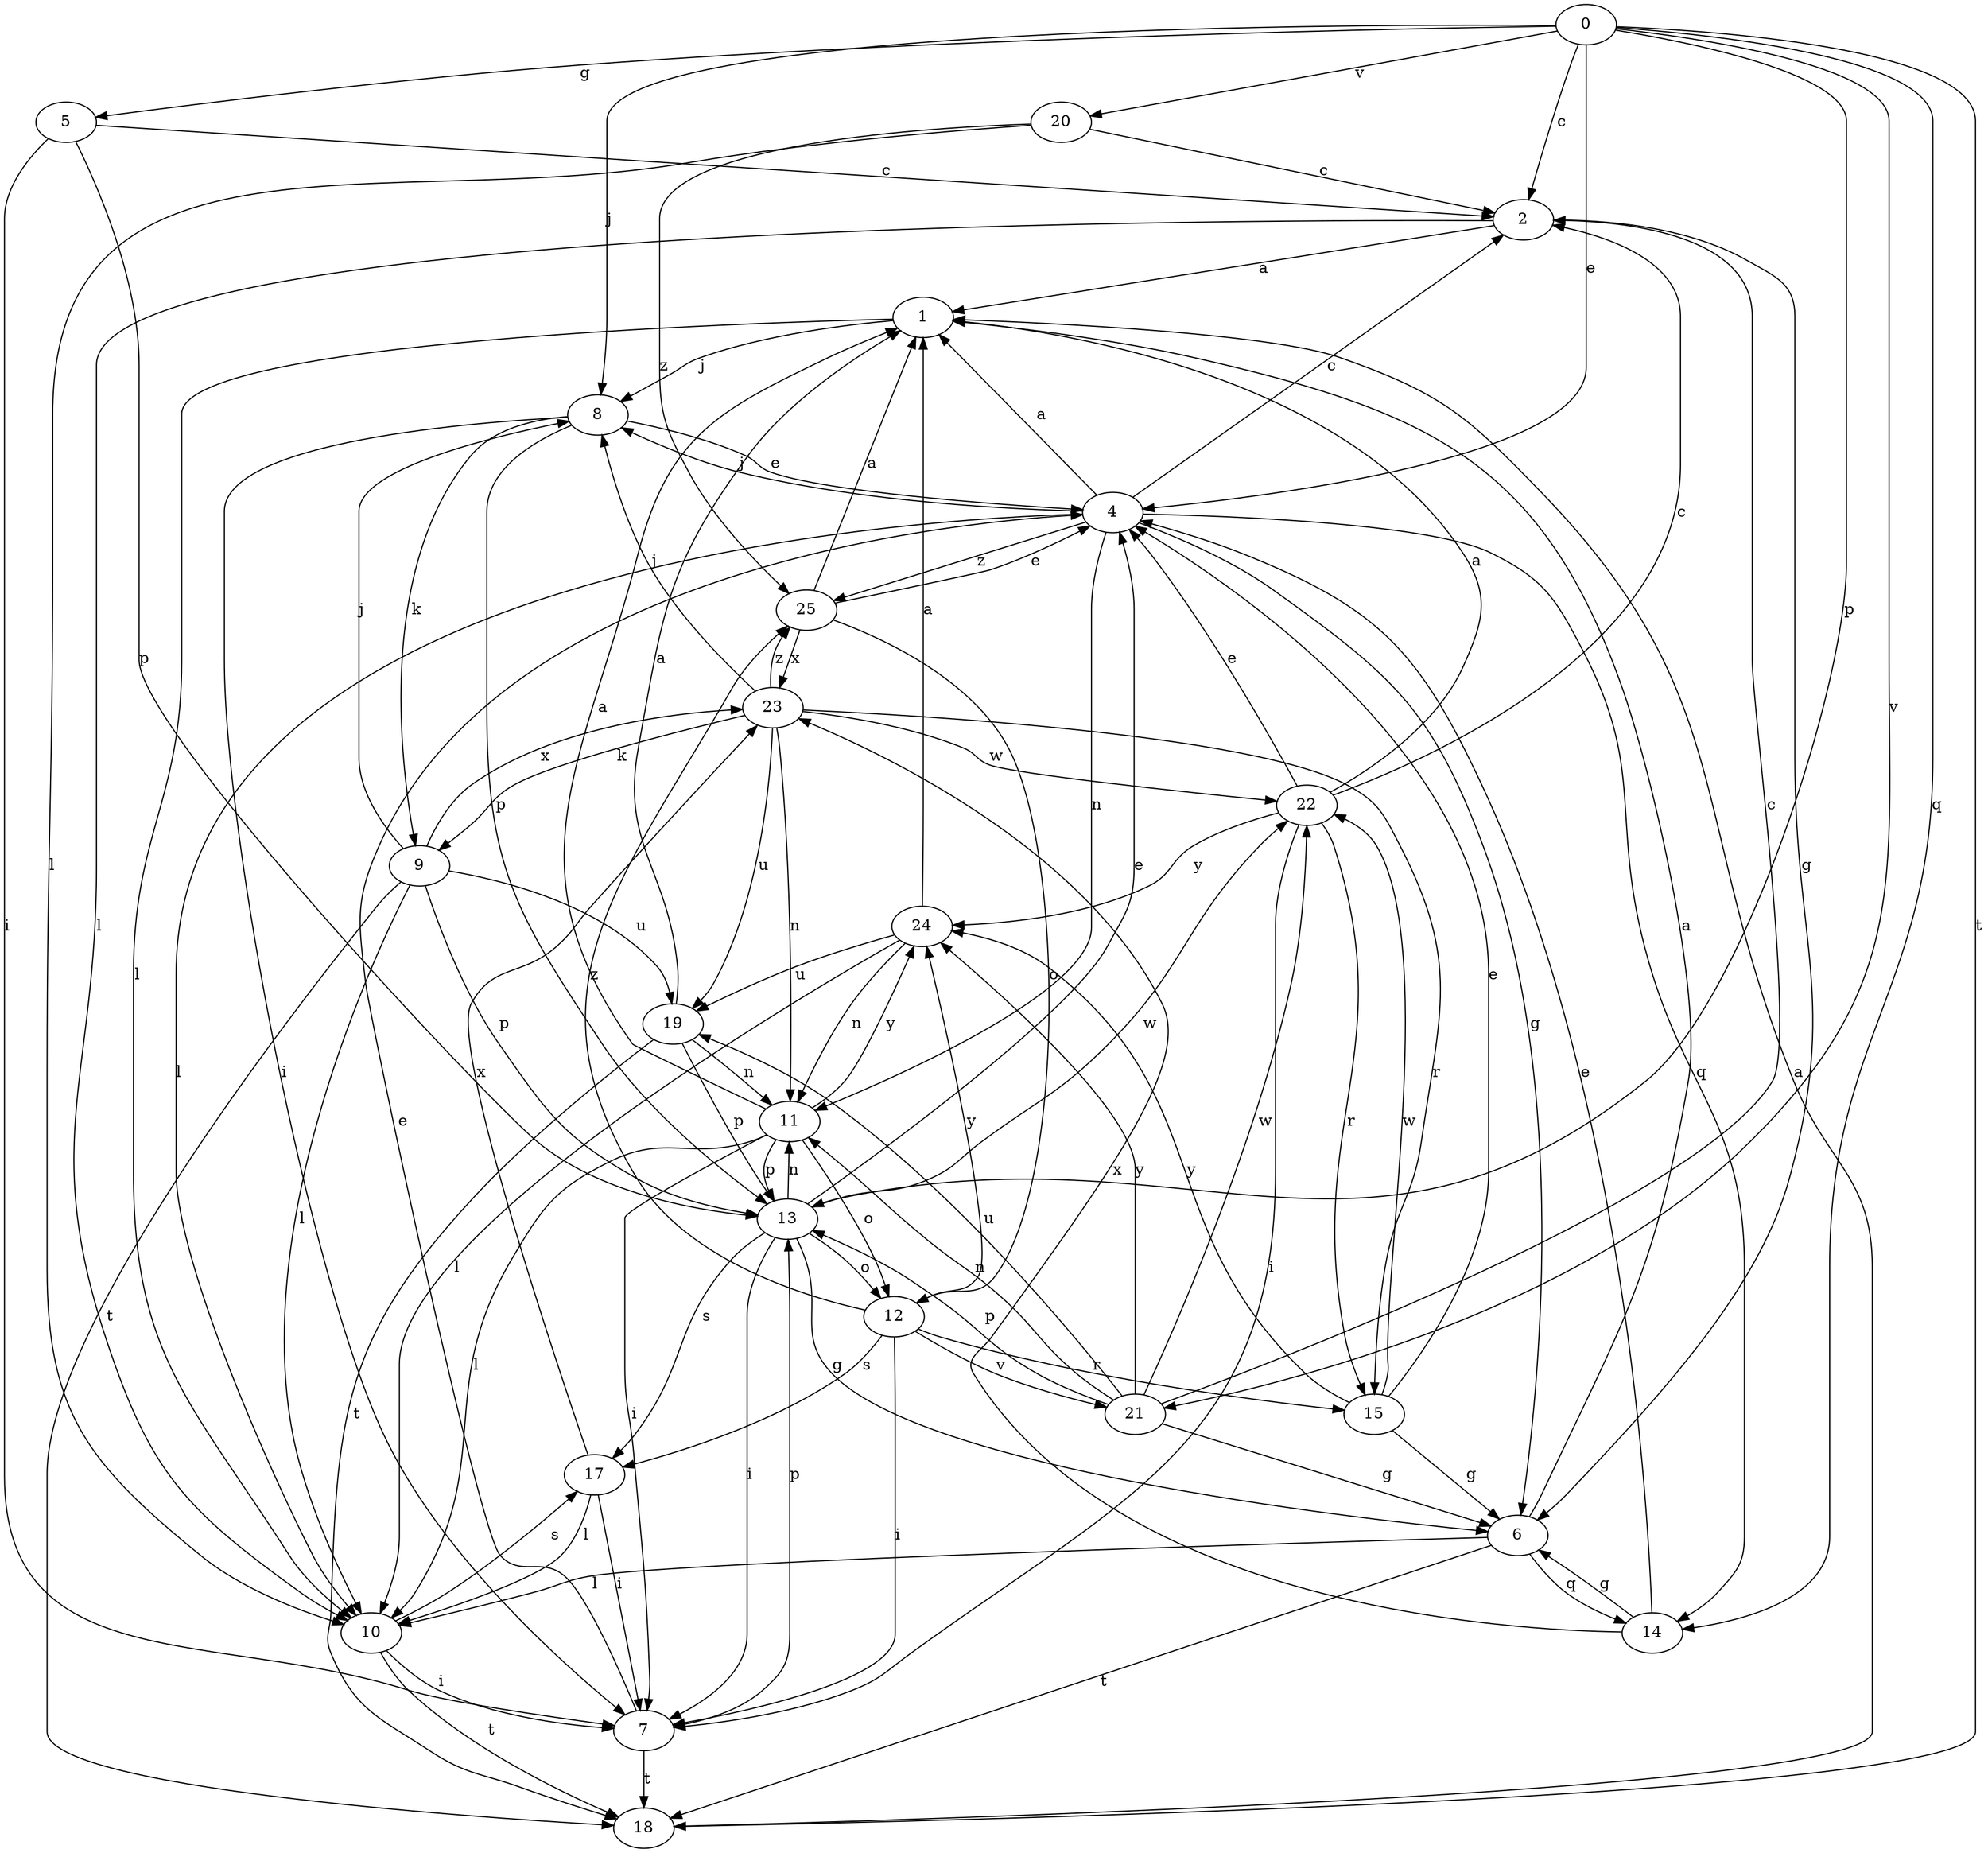 strict digraph  {
0;
1;
2;
4;
5;
6;
7;
8;
9;
10;
11;
12;
13;
14;
15;
17;
18;
19;
20;
21;
22;
23;
24;
25;
0 -> 2  [label=c];
0 -> 4  [label=e];
0 -> 5  [label=g];
0 -> 8  [label=j];
0 -> 13  [label=p];
0 -> 14  [label=q];
0 -> 18  [label=t];
0 -> 20  [label=v];
0 -> 21  [label=v];
1 -> 8  [label=j];
1 -> 10  [label=l];
2 -> 1  [label=a];
2 -> 6  [label=g];
2 -> 10  [label=l];
4 -> 1  [label=a];
4 -> 2  [label=c];
4 -> 6  [label=g];
4 -> 8  [label=j];
4 -> 10  [label=l];
4 -> 11  [label=n];
4 -> 14  [label=q];
4 -> 25  [label=z];
5 -> 2  [label=c];
5 -> 7  [label=i];
5 -> 13  [label=p];
6 -> 1  [label=a];
6 -> 10  [label=l];
6 -> 14  [label=q];
6 -> 18  [label=t];
7 -> 4  [label=e];
7 -> 13  [label=p];
7 -> 18  [label=t];
8 -> 4  [label=e];
8 -> 7  [label=i];
8 -> 9  [label=k];
8 -> 13  [label=p];
9 -> 8  [label=j];
9 -> 10  [label=l];
9 -> 13  [label=p];
9 -> 18  [label=t];
9 -> 19  [label=u];
9 -> 23  [label=x];
10 -> 7  [label=i];
10 -> 17  [label=s];
10 -> 18  [label=t];
11 -> 1  [label=a];
11 -> 7  [label=i];
11 -> 10  [label=l];
11 -> 12  [label=o];
11 -> 13  [label=p];
11 -> 24  [label=y];
12 -> 7  [label=i];
12 -> 15  [label=r];
12 -> 17  [label=s];
12 -> 21  [label=v];
12 -> 24  [label=y];
12 -> 25  [label=z];
13 -> 4  [label=e];
13 -> 6  [label=g];
13 -> 7  [label=i];
13 -> 11  [label=n];
13 -> 12  [label=o];
13 -> 17  [label=s];
13 -> 22  [label=w];
14 -> 4  [label=e];
14 -> 6  [label=g];
14 -> 23  [label=x];
15 -> 4  [label=e];
15 -> 6  [label=g];
15 -> 22  [label=w];
15 -> 24  [label=y];
17 -> 7  [label=i];
17 -> 10  [label=l];
17 -> 23  [label=x];
18 -> 1  [label=a];
19 -> 1  [label=a];
19 -> 11  [label=n];
19 -> 13  [label=p];
19 -> 18  [label=t];
20 -> 2  [label=c];
20 -> 10  [label=l];
20 -> 25  [label=z];
21 -> 2  [label=c];
21 -> 6  [label=g];
21 -> 11  [label=n];
21 -> 13  [label=p];
21 -> 19  [label=u];
21 -> 22  [label=w];
21 -> 24  [label=y];
22 -> 1  [label=a];
22 -> 2  [label=c];
22 -> 4  [label=e];
22 -> 7  [label=i];
22 -> 15  [label=r];
22 -> 24  [label=y];
23 -> 8  [label=j];
23 -> 9  [label=k];
23 -> 11  [label=n];
23 -> 15  [label=r];
23 -> 19  [label=u];
23 -> 22  [label=w];
23 -> 25  [label=z];
24 -> 1  [label=a];
24 -> 10  [label=l];
24 -> 11  [label=n];
24 -> 19  [label=u];
25 -> 1  [label=a];
25 -> 4  [label=e];
25 -> 12  [label=o];
25 -> 23  [label=x];
}
